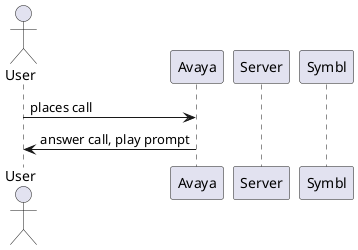 @startuml

actor User
participant Avaya
participant Server
participant Symbl

User -> Avaya : places call
Avaya -> User : answer call, play prompt

@enduml
